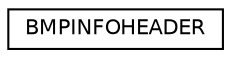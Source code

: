 digraph G
{
  edge [fontname="Helvetica",fontsize="10",labelfontname="Helvetica",labelfontsize="10"];
  node [fontname="Helvetica",fontsize="10",shape=record];
  rankdir=LR;
  Node1 [label="BMPINFOHEADER",height=0.2,width=0.4,color="black", fillcolor="white", style="filled",URL="$d3/dae/structBMPINFOHEADER.html"];
}
